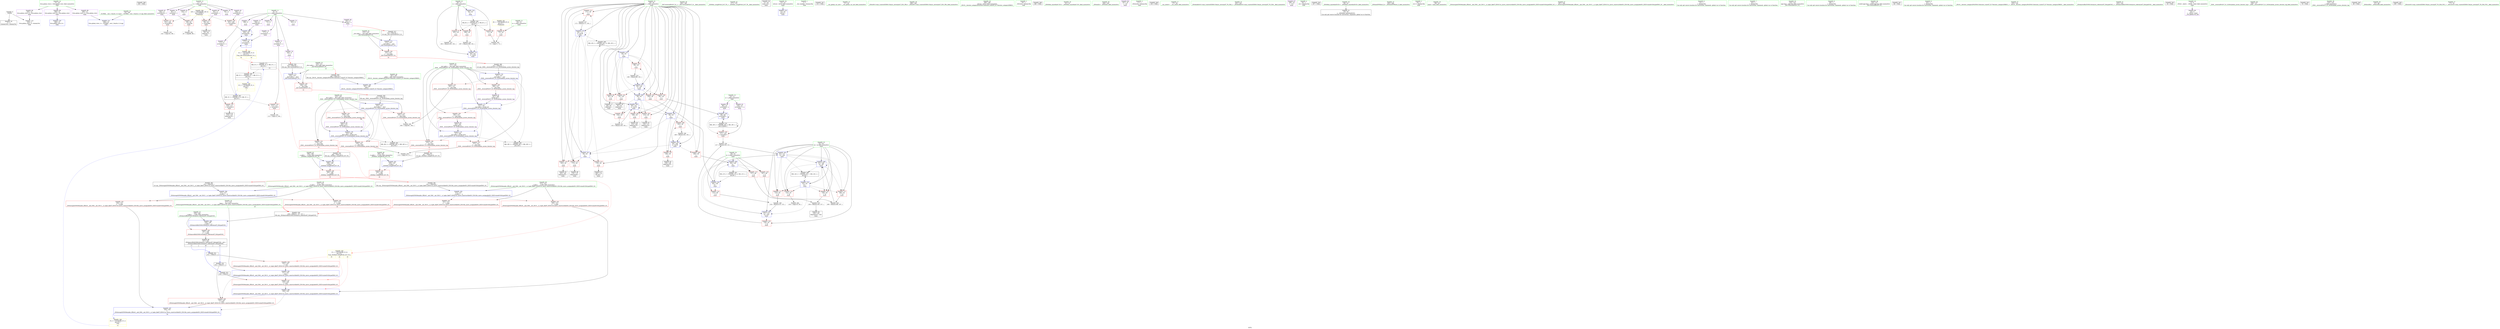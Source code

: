 digraph "SVFG" {
	label="SVFG";

	Node0x55d92037b440 [shape=record,color=grey,label="{NodeID: 0\nNullPtr}"];
	Node0x55d92037b440 -> Node0x55d920399720[style=solid];
	Node0x55d92037b440 -> Node0x55d92039f810[style=solid];
	Node0x55d9203c9a90 [shape=record,color=black,label="{NodeID: 346\n200 = PHI()\n}"];
	Node0x55d9203a7050 [shape=record,color=grey,label="{NodeID: 263\n87 = cmp(86, 88, )\n}"];
	Node0x55d9203a0f00 [shape=record,color=blue,label="{NodeID: 180\n291\<--288\n.addr\<--\n_ZSt19__iterator_categoryIPcENSt15iterator_traitsIT_E17iterator_categoryERKS2_\n}"];
	Node0x55d920398aa0 [shape=record,color=red,label="{NodeID: 97\n191\<--56\n\<--i\nmain\n}"];
	Node0x55d920398aa0 -> Node0x55d9203a5fd0[style=solid];
	Node0x55d9203962f0 [shape=record,color=green,label="{NodeID: 14\n22\<--26\nllvm.global_ctors\<--llvm.global_ctors_field_insensitive\nGlob }"];
	Node0x55d9203962f0 -> Node0x55d92039b320[style=solid];
	Node0x55d9203962f0 -> Node0x55d92039b420[style=solid];
	Node0x55d9203962f0 -> Node0x55d92039b520[style=solid];
	Node0x55d9203cac50 [shape=record,color=black,label="{NodeID: 360\n252 = PHI(231, )\n1st arg _ZSt9__reverseIPcEvT_S1_St26random_access_iterator_tag }"];
	Node0x55d9203cac50 -> Node0x55d9203a0bc0[style=solid];
	Node0x55d9203985e0 [shape=record,color=red,label="{NodeID: 111\n171\<--58\n\<--j\nmain\n}"];
	Node0x55d9203985e0 -> Node0x55d9203a6750[style=solid];
	Node0x55d920396fd0 [shape=record,color=green,label="{NodeID: 28\n185\<--186\n_ZSt7reverseIPcEvT_S1_\<--_ZSt7reverseIPcEvT_S1__field_insensitive\n}"];
	Node0x55d92039e1f0 [shape=record,color=red,label="{NodeID: 125\n118\<--117\n\<--arrayidx15\nmain\n}"];
	Node0x55d92039e1f0 -> Node0x55d920399e00[style=solid];
	Node0x55d920397c80 [shape=record,color=green,label="{NodeID: 42\n277\<--278\n_ZSt9iter_swapIPcS0_EvT_T0_\<--_ZSt9iter_swapIPcS0_EvT_T0__field_insensitive\n}"];
	Node0x55d92039ed50 [shape=record,color=red,label="{NodeID: 139\n282\<--257\n\<--__last.addr\n_ZSt9__reverseIPcEvT_S1_St26random_access_iterator_tag\n}"];
	Node0x55d92039ed50 -> Node0x55d92039b7c0[style=solid];
	Node0x55d920399920 [shape=record,color=black,label="{NodeID: 56\n51\<--65\nmain_ret\<--\nmain\n}"];
	Node0x55d92039f910 [shape=record,color=blue,label="{NodeID: 153\n52\<--65\nretval\<--\nmain\n}"];
	Node0x55d92039a480 [shape=record,color=purple,label="{NodeID: 70\n75\<--8\n\<--s\nmain\n}"];
	Node0x55d9203a5cd0 [shape=record,color=grey,label="{NodeID: 250\n127 = Binary(126, 121, )\n}"];
	Node0x55d9203a5cd0 -> Node0x55d9203a0060[style=solid];
	Node0x55d9203a0470 [shape=record,color=blue,label="{NodeID: 167\n58\<--65\nj\<--\nmain\n}"];
	Node0x55d9203a0470 -> Node0x55d920398510[style=dashed];
	Node0x55d9203a0470 -> Node0x55d9203985e0[style=dashed];
	Node0x55d9203a0470 -> Node0x55d9203986b0[style=dashed];
	Node0x55d9203a0470 -> Node0x55d920398780[style=dashed];
	Node0x55d9203a0470 -> Node0x55d9203a06e0[style=dashed];
	Node0x55d9203a0470 -> Node0x55d9203b0a60[style=dashed];
	Node0x55d92039afe0 [shape=record,color=purple,label="{NodeID: 84\n96\<--14\narrayidx8\<--a\nmain\n}"];
	Node0x55d92039afe0 -> Node0x55d92039fb80[style=solid];
	Node0x55d9203935f0 [shape=record,color=green,label="{NodeID: 1\n7\<--1\n__dso_handle\<--dummyObj\nGlob }"];
	Node0x55d9203c9b60 [shape=record,color=black,label="{NodeID: 347\n135 = PHI()\n}"];
	Node0x55d9203a71d0 [shape=record,color=grey,label="{NodeID: 264\n154 = cmp(153, 65, )\n}"];
	Node0x55d9203a0fd0 [shape=record,color=blue,label="{NodeID: 181\n298\<--296\n__a.addr\<--__a\n_ZSt9iter_swapIPcS0_EvT_T0_\n}"];
	Node0x55d9203a0fd0 -> Node0x55d92039ee20[style=dashed];
	Node0x55d920398b70 [shape=record,color=red,label="{NodeID: 98\n206\<--56\n\<--i\nmain\n}"];
	Node0x55d920398b70 -> Node0x55d9203a62d0[style=solid];
	Node0x55d9203963f0 [shape=record,color=green,label="{NodeID: 15\n27\<--28\n__cxx_global_var_init\<--__cxx_global_var_init_field_insensitive\n}"];
	Node0x55d9203cad60 [shape=record,color=black,label="{NodeID: 361\n311 = PHI(304, )\n0th arg _ZSt4swapIcENSt9enable_ifIXsr6__and_ISt6__not_ISt15__is_tuple_likeIT_EESt21is_move_constructibleIS3_ESt18is_move_assignableIS3_EEE5valueEvE4typeERS3_SC_ }"];
	Node0x55d9203cad60 -> Node0x55d9203a1170[style=solid];
	Node0x55d9203986b0 [shape=record,color=red,label="{NodeID: 112\n175\<--58\n\<--j\nmain\n}"];
	Node0x55d9203986b0 -> Node0x55d92039a140[style=solid];
	Node0x55d9203970d0 [shape=record,color=green,label="{NodeID: 29\n189\<--190\n_ZStlsISt11char_traitsIcEERSt13basic_ostreamIcT_ES5_PKc\<--_ZStlsISt11char_traitsIcEERSt13basic_ostreamIcT_ES5_PKc_field_insensitive\n}"];
	Node0x55d92039e2c0 [shape=record,color=red,label="{NodeID: 126\n121\<--120\n\<--arrayidx17\nmain\n}"];
	Node0x55d92039e2c0 -> Node0x55d9203a5cd0[style=solid];
	Node0x55d920397d80 [shape=record,color=green,label="{NodeID: 43\n289\<--290\nretval\<--retval_field_insensitive\n_ZSt19__iterator_categoryIPcENSt15iterator_traitsIT_E17iterator_categoryERKS2_\n}"];
	Node0x55d9203b7f90 [shape=record,color=yellow,style=double,label="{NodeID: 306\n16V_1 = ENCHI(MR_16V_0)\npts\{130000 \}\nFun[main]}"];
	Node0x55d9203b7f90 -> Node0x55d92039df80[style=dashed];
	Node0x55d9203b7f90 -> Node0x55d92039e050[style=dashed];
	Node0x55d9203b7f90 -> Node0x55d92039e390[style=dashed];
	Node0x55d9203b7f90 -> Node0x55d92039e460[style=dashed];
	Node0x55d92039ee20 [shape=record,color=red,label="{NodeID: 140\n304\<--298\n\<--__a.addr\n_ZSt9iter_swapIPcS0_EvT_T0_\n|{<s0>16}}"];
	Node0x55d92039ee20:s0 -> Node0x55d9203cad60[style=solid,color=red];
	Node0x55d9203999f0 [shape=record,color=black,label="{NodeID: 57\n84\<--83\nidxprom\<--\nmain\n}"];
	Node0x55d92039f9e0 [shape=record,color=blue,label="{NodeID: 154\n56\<--65\ni\<--\nmain\n}"];
	Node0x55d92039f9e0 -> Node0x55d9203b0060[style=dashed];
	Node0x55d92039a550 [shape=record,color=purple,label="{NodeID: 71\n111\<--8\narrayidx11\<--s\nmain\n}"];
	Node0x55d92039a550 -> Node0x55d92039e120[style=solid];
	Node0x55d9203a5e50 [shape=record,color=grey,label="{NodeID: 251\n131 = Binary(130, 101, )\n}"];
	Node0x55d9203a5e50 -> Node0x55d9203a0130[style=solid];
	Node0x55d9203a0540 [shape=record,color=blue,label="{NodeID: 168\n164\<--161\narrayidx36\<--\nmain\n}"];
	Node0x55d9203a0540 -> Node0x55d9203a0540[style=dashed];
	Node0x55d9203a0540 -> Node0x55d9203a07b0[style=dashed];
	Node0x55d92039b0b0 [shape=record,color=purple,label="{NodeID: 85\n120\<--14\narrayidx17\<--a\nmain\n}"];
	Node0x55d92039b0b0 -> Node0x55d92039e2c0[style=solid];
	Node0x55d920393680 [shape=record,color=green,label="{NodeID: 2\n16\<--1\n_ZSt3cin\<--dummyObj\nGlob }"];
	Node0x55d9203c9c30 [shape=record,color=black,label="{NodeID: 348\n188 = PHI()\n}"];
	Node0x55d9203afb60 [shape=record,color=black,label="{NodeID: 265\nMR_2V_2 = PHI(MR_2V_6, MR_2V_1, )\npts\{10 \}\n}"];
	Node0x55d9203afb60 -> Node0x55d92039e120[style=dashed];
	Node0x55d9203afb60 -> Node0x55d92039e1f0[style=dashed];
	Node0x55d9203afb60 -> Node0x55d9203a0540[style=dashed];
	Node0x55d9203afb60 -> Node0x55d9203a07b0[style=dashed];
	Node0x55d9203a10a0 [shape=record,color=blue,label="{NodeID: 182\n300\<--297\n__b.addr\<--__b\n_ZSt9iter_swapIPcS0_EvT_T0_\n}"];
	Node0x55d9203a10a0 -> Node0x55d92039eef0[style=dashed];
	Node0x55d920398c40 [shape=record,color=red,label="{NodeID: 99\n83\<--58\n\<--j\nmain\n}"];
	Node0x55d920398c40 -> Node0x55d9203999f0[style=solid];
	Node0x55d9203964f0 [shape=record,color=green,label="{NodeID: 16\n31\<--32\n_ZNSt8ios_base4InitC1Ev\<--_ZNSt8ios_base4InitC1Ev_field_insensitive\n}"];
	Node0x55d9203cae70 [shape=record,color=black,label="{NodeID: 362\n312 = PHI(305, )\n1st arg _ZSt4swapIcENSt9enable_ifIXsr6__and_ISt6__not_ISt15__is_tuple_likeIT_EESt21is_move_constructibleIS3_ESt18is_move_assignableIS3_EEE5valueEvE4typeERS3_SC_ }"];
	Node0x55d9203cae70 -> Node0x55d9203a1240[style=solid];
	Node0x55d920398780 [shape=record,color=red,label="{NodeID: 113\n179\<--58\n\<--j\nmain\n}"];
	Node0x55d920398780 -> Node0x55d92039a210[style=solid];
	Node0x55d9203971d0 [shape=record,color=green,label="{NodeID: 30\n194\<--195\n_ZNSolsEi\<--_ZNSolsEi_field_insensitive\n}"];
	Node0x55d92039e390 [shape=record,color=red,label="{NodeID: 127\n141\<--140\n\<--arrayidx24\nmain\n}"];
	Node0x55d92039e390 -> Node0x55d9203a68d0[style=solid];
	Node0x55d920397e50 [shape=record,color=green,label="{NodeID: 44\n291\<--292\n.addr\<--.addr_field_insensitive\n_ZSt19__iterator_categoryIPcENSt15iterator_traitsIT_E17iterator_categoryERKS2_\n}"];
	Node0x55d920397e50 -> Node0x55d9203a0f00[style=solid];
	Node0x55d92039eef0 [shape=record,color=red,label="{NodeID: 141\n305\<--300\n\<--__b.addr\n_ZSt9iter_swapIPcS0_EvT_T0_\n|{<s0>16}}"];
	Node0x55d92039eef0:s0 -> Node0x55d9203cae70[style=solid,color=red];
	Node0x55d920399ac0 [shape=record,color=black,label="{NodeID: 58\n92\<--91\nidxprom5\<--\nmain\n}"];
	Node0x55d92039fab0 [shape=record,color=blue,label="{NodeID: 155\n58\<--65\nj\<--\nmain\n}"];
	Node0x55d92039fab0 -> Node0x55d920398c40[style=dashed];
	Node0x55d92039fab0 -> Node0x55d920398d10[style=dashed];
	Node0x55d92039fab0 -> Node0x55d920398de0[style=dashed];
	Node0x55d92039fab0 -> Node0x55d920398eb0[style=dashed];
	Node0x55d92039fab0 -> Node0x55d920398f80[style=dashed];
	Node0x55d92039fab0 -> Node0x55d92039fc50[style=dashed];
	Node0x55d92039fab0 -> Node0x55d92039fec0[style=dashed];
	Node0x55d92039a620 [shape=record,color=purple,label="{NodeID: 72\n117\<--8\narrayidx15\<--s\nmain\n}"];
	Node0x55d92039a620 -> Node0x55d92039e1f0[style=solid];
	Node0x55d9203a5fd0 [shape=record,color=grey,label="{NodeID: 252\n192 = Binary(191, 101, )\n}"];
	Node0x55d9203a0610 [shape=record,color=blue,label="{NodeID: 169\n62\<--169\nm\<--div\nmain\n}"];
	Node0x55d9203a0610 -> Node0x55d92039dd10[style=dashed];
	Node0x55d9203a0610 -> Node0x55d92039dde0[style=dashed];
	Node0x55d9203a0610 -> Node0x55d92039deb0[style=dashed];
	Node0x55d9203a0610 -> Node0x55d9203a0610[style=dashed];
	Node0x55d9203a0610 -> Node0x55d9203b0f60[style=dashed];
	Node0x55d92039b180 [shape=record,color=purple,label="{NodeID: 86\n187\<--18\n\<--.str\nmain\n}"];
	Node0x55d920393710 [shape=record,color=green,label="{NodeID: 3\n17\<--1\n_ZSt4cout\<--dummyObj\nGlob }"];
	Node0x55d9203c9d90 [shape=record,color=black,label="{NodeID: 349\n193 = PHI()\n}"];
	Node0x55d9203b0060 [shape=record,color=black,label="{NodeID: 266\nMR_8V_3 = PHI(MR_8V_4, MR_8V_2, )\npts\{57 \}\n}"];
	Node0x55d9203b0060 -> Node0x55d9203989d0[style=dashed];
	Node0x55d9203b0060 -> Node0x55d920398aa0[style=dashed];
	Node0x55d9203b0060 -> Node0x55d920398b70[style=dashed];
	Node0x55d9203b0060 -> Node0x55d9203a0880[style=dashed];
	Node0x55d9203a1170 [shape=record,color=blue,label="{NodeID: 183\n313\<--311\n__a.addr\<--__a\n_ZSt4swapIcENSt9enable_ifIXsr6__and_ISt6__not_ISt15__is_tuple_likeIT_EESt21is_move_constructibleIS3_ESt18is_move_assignableIS3_EEE5valueEvE4typeERS3_SC_\n}"];
	Node0x55d9203a1170 -> Node0x55d92039efc0[style=dashed];
	Node0x55d9203a1170 -> Node0x55d92039f090[style=dashed];
	Node0x55d920398d10 [shape=record,color=red,label="{NodeID: 100\n90\<--58\n\<--j\nmain\n}"];
	Node0x55d920398d10 -> Node0x55d92039fb80[style=solid];
	Node0x55d9203965f0 [shape=record,color=green,label="{NodeID: 17\n37\<--38\n__cxa_atexit\<--__cxa_atexit_field_insensitive\n}"];
	Node0x55d9203caf80 [shape=record,color=black,label="{NodeID: 363\n288 = PHI(220, )\n0th arg _ZSt19__iterator_categoryIPcENSt15iterator_traitsIT_E17iterator_categoryERKS2_ }"];
	Node0x55d9203caf80 -> Node0x55d9203a0f00[style=solid];
	Node0x55d9203b4a60 [shape=record,color=black,label="{NodeID: 280\nMR_2V_2 = PHI(MR_2V_1, MR_2V_3, )\npts\{10 \}\n|{<s0>14}}"];
	Node0x55d9203b4a60:s0 -> Node0x55d9203ba9a0[style=dashed,color=blue];
	Node0x55d920398850 [shape=record,color=red,label="{NodeID: 114\n122\<--60\n\<--k\nmain\n}"];
	Node0x55d920398850 -> Node0x55d9203a5b50[style=solid];
	Node0x55d9203972d0 [shape=record,color=green,label="{NodeID: 31\n201\<--202\n_ZSt4endlIcSt11char_traitsIcEERSt13basic_ostreamIT_T0_ES6_\<--_ZSt4endlIcSt11char_traitsIcEERSt13basic_ostreamIT_T0_ES6__field_insensitive\n}"];
	Node0x55d92039e460 [shape=record,color=red,label="{NodeID: 128\n161\<--160\n\<--arrayidx34\nmain\n}"];
	Node0x55d92039e460 -> Node0x55d9203a0540[style=solid];
	Node0x55d920397f20 [shape=record,color=green,label="{NodeID: 45\n298\<--299\n__a.addr\<--__a.addr_field_insensitive\n_ZSt9iter_swapIPcS0_EvT_T0_\n}"];
	Node0x55d920397f20 -> Node0x55d92039ee20[style=solid];
	Node0x55d920397f20 -> Node0x55d9203a0fd0[style=solid];
	Node0x55d92039efc0 [shape=record,color=red,label="{NodeID: 142\n321\<--313\n\<--__a.addr\n_ZSt4swapIcENSt9enable_ifIXsr6__and_ISt6__not_ISt15__is_tuple_likeIT_EESt21is_move_constructibleIS3_ESt18is_move_assignableIS3_EEE5valueEvE4typeERS3_SC_\n|{<s0>17}}"];
	Node0x55d92039efc0:s0 -> Node0x55d9203ca860[style=solid,color=red];
	Node0x55d920399b90 [shape=record,color=black,label="{NodeID: 59\n95\<--94\nidxprom7\<--\nmain\n}"];
	Node0x55d92039fb80 [shape=record,color=blue,label="{NodeID: 156\n96\<--90\narrayidx8\<--\nmain\n}"];
	Node0x55d92039fb80 -> Node0x55d92039e2c0[style=dashed];
	Node0x55d92039fb80 -> Node0x55d92039fb80[style=dashed];
	Node0x55d92039fb80 -> Node0x55d9203b1460[style=dashed];
	Node0x55d92039a6f0 [shape=record,color=purple,label="{NodeID: 73\n164\<--8\narrayidx36\<--s\nmain\n}"];
	Node0x55d92039a6f0 -> Node0x55d9203a0540[style=solid];
	Node0x55d9203a6150 [shape=record,color=grey,label="{NodeID: 253\n100 = Binary(99, 101, )\n}"];
	Node0x55d9203a6150 -> Node0x55d92039fc50[style=solid];
	Node0x55d9203a06e0 [shape=record,color=blue,label="{NodeID: 170\n58\<--172\nj\<--inc38\nmain\n}"];
	Node0x55d9203a06e0 -> Node0x55d920398510[style=dashed];
	Node0x55d9203a06e0 -> Node0x55d9203985e0[style=dashed];
	Node0x55d9203a06e0 -> Node0x55d9203986b0[style=dashed];
	Node0x55d9203a06e0 -> Node0x55d920398780[style=dashed];
	Node0x55d9203a06e0 -> Node0x55d9203a06e0[style=dashed];
	Node0x55d9203a06e0 -> Node0x55d9203b0a60[style=dashed];
	Node0x55d92039b250 [shape=record,color=purple,label="{NodeID: 87\n196\<--20\n\<--.str.1\nmain\n}"];
	Node0x55d9203937a0 [shape=record,color=green,label="{NodeID: 4\n18\<--1\n.str\<--dummyObj\nGlob }"];
	Node0x55d9203c9e90 [shape=record,color=black,label="{NodeID: 350\n197 = PHI()\n}"];
	Node0x55d9203b0560 [shape=record,color=black,label="{NodeID: 267\nMR_12V_2 = PHI(MR_12V_4, MR_12V_1, )\npts\{61 \}\n}"];
	Node0x55d9203b0560 -> Node0x55d92039fd20[style=dashed];
	Node0x55d9203a1240 [shape=record,color=blue,label="{NodeID: 184\n315\<--312\n__b.addr\<--__b\n_ZSt4swapIcENSt9enable_ifIXsr6__and_ISt6__not_ISt15__is_tuple_likeIT_EESt21is_move_constructibleIS3_ESt18is_move_assignableIS3_EEE5valueEvE4typeERS3_SC_\n}"];
	Node0x55d9203a1240 -> Node0x55d92039f160[style=dashed];
	Node0x55d9203a1240 -> Node0x55d92039f230[style=dashed];
	Node0x55d920398de0 [shape=record,color=red,label="{NodeID: 101\n91\<--58\n\<--j\nmain\n}"];
	Node0x55d920398de0 -> Node0x55d920399ac0[style=solid];
	Node0x55d9203966f0 [shape=record,color=green,label="{NodeID: 18\n36\<--42\n_ZNSt8ios_base4InitD1Ev\<--_ZNSt8ios_base4InitD1Ev_field_insensitive\n}"];
	Node0x55d9203966f0 -> Node0x55d920399820[style=solid];
	Node0x55d9203b4f60 [shape=record,color=black,label="{NodeID: 281\nMR_26V_3 = PHI(MR_26V_2, MR_26V_4, )\npts\{256 \}\n}"];
	Node0x55d92039da50 [shape=record,color=red,label="{NodeID: 115\n157\<--60\n\<--k\nmain\n}"];
	Node0x55d92039da50 -> Node0x55d9203a6450[style=solid];
	Node0x55d9203973d0 [shape=record,color=green,label="{NodeID: 32\n203\<--204\n_ZNSolsEPFRSoS_E\<--_ZNSolsEPFRSoS_E_field_insensitive\n}"];
	Node0x55d92039e530 [shape=record,color=red,label="{NodeID: 129\n230\<--220\n\<--__first.addr\n_ZSt7reverseIPcEvT_S1_\n|{<s0>14}}"];
	Node0x55d92039e530:s0 -> Node0x55d9203cab40[style=solid,color=red];
	Node0x55d920397ff0 [shape=record,color=green,label="{NodeID: 46\n300\<--301\n__b.addr\<--__b.addr_field_insensitive\n_ZSt9iter_swapIPcS0_EvT_T0_\n}"];
	Node0x55d920397ff0 -> Node0x55d92039eef0[style=solid];
	Node0x55d920397ff0 -> Node0x55d9203a10a0[style=solid];
	Node0x55d92039f090 [shape=record,color=red,label="{NodeID: 143\n330\<--313\n\<--__a.addr\n_ZSt4swapIcENSt9enable_ifIXsr6__and_ISt6__not_ISt15__is_tuple_likeIT_EESt21is_move_constructibleIS3_ESt18is_move_assignableIS3_EEE5valueEvE4typeERS3_SC_\n}"];
	Node0x55d92039f090 -> Node0x55d9203a13e0[style=solid];
	Node0x55d920399c60 [shape=record,color=black,label="{NodeID: 60\n110\<--109\nidxprom10\<--\nmain\n}"];
	Node0x55d92039fc50 [shape=record,color=blue,label="{NodeID: 157\n58\<--100\nj\<--inc\nmain\n}"];
	Node0x55d92039fc50 -> Node0x55d920398c40[style=dashed];
	Node0x55d92039fc50 -> Node0x55d920398d10[style=dashed];
	Node0x55d92039fc50 -> Node0x55d920398de0[style=dashed];
	Node0x55d92039fc50 -> Node0x55d920398eb0[style=dashed];
	Node0x55d92039fc50 -> Node0x55d920398f80[style=dashed];
	Node0x55d92039fc50 -> Node0x55d92039fc50[style=dashed];
	Node0x55d92039fc50 -> Node0x55d92039fec0[style=dashed];
	Node0x55d92039a7c0 [shape=record,color=purple,label="{NodeID: 74\n177\<--8\narrayidx41\<--s\nmain\n}"];
	Node0x55d92039a7c0 -> Node0x55d9203a07b0[style=solid];
	Node0x55d9203a62d0 [shape=record,color=grey,label="{NodeID: 254\n207 = Binary(206, 101, )\n}"];
	Node0x55d9203a62d0 -> Node0x55d9203a0880[style=solid];
	Node0x55d9203a07b0 [shape=record,color=blue,label="{NodeID: 171\n177\<--88\narrayidx41\<--\nmain\n|{<s0>7}}"];
	Node0x55d9203a07b0:s0 -> Node0x55d9203b6ee0[style=dashed,color=red];
	Node0x55d92039b320 [shape=record,color=purple,label="{NodeID: 88\n348\<--22\nllvm.global_ctors_0\<--llvm.global_ctors\nGlob }"];
	Node0x55d92039b320 -> Node0x55d92039f640[style=solid];
	Node0x55d920393fe0 [shape=record,color=green,label="{NodeID: 5\n20\<--1\n.str.1\<--dummyObj\nGlob }"];
	Node0x55d9203c9f90 [shape=record,color=black,label="{NodeID: 351\n322 = PHI(337, )\n}"];
	Node0x55d9203c9f90 -> Node0x55d92039f300[style=solid];
	Node0x55d9203b0a60 [shape=record,color=black,label="{NodeID: 268\nMR_10V_2 = PHI(MR_10V_13, MR_10V_1, )\npts\{59 \}\n}"];
	Node0x55d9203b0a60 -> Node0x55d92039fab0[style=dashed];
	Node0x55d9203a1310 [shape=record,color=blue,label="{NodeID: 185\n317\<--325\n__tmp\<--\n_ZSt4swapIcENSt9enable_ifIXsr6__and_ISt6__not_ISt15__is_tuple_likeIT_EESt21is_move_constructibleIS3_ESt18is_move_assignableIS3_EEE5valueEvE4typeERS3_SC_\n}"];
	Node0x55d9203a1310 -> Node0x55d92039f3d0[style=dashed];
	Node0x55d9203a1310 -> Node0x55d92039f4a0[style=dashed];
	Node0x55d920398eb0 [shape=record,color=red,label="{NodeID: 102\n99\<--58\n\<--j\nmain\n}"];
	Node0x55d920398eb0 -> Node0x55d9203a6150[style=solid];
	Node0x55d9203967f0 [shape=record,color=green,label="{NodeID: 19\n49\<--50\nmain\<--main_field_insensitive\n}"];
	Node0x55d9203b5460 [shape=record,color=black,label="{NodeID: 282\nMR_28V_3 = PHI(MR_28V_2, MR_28V_5, )\npts\{258 \}\n}"];
	Node0x55d92039dae0 [shape=record,color=red,label="{NodeID: 116\n167\<--60\n\<--k\nmain\n}"];
	Node0x55d92039dae0 -> Node0x55d9203a65d0[style=solid];
	Node0x55d9203974d0 [shape=record,color=green,label="{NodeID: 33\n220\<--221\n__first.addr\<--__first.addr_field_insensitive\n_ZSt7reverseIPcEvT_S1_\n|{|<s2>13}}"];
	Node0x55d9203974d0 -> Node0x55d92039e530[style=solid];
	Node0x55d9203974d0 -> Node0x55d9203a0950[style=solid];
	Node0x55d9203974d0:s2 -> Node0x55d9203caf80[style=solid,color=red];
	Node0x55d92039e600 [shape=record,color=red,label="{NodeID: 130\n231\<--222\n\<--__last.addr\n_ZSt7reverseIPcEvT_S1_\n|{<s0>14}}"];
	Node0x55d92039e600:s0 -> Node0x55d9203cac50[style=solid,color=red];
	Node0x55d9203980c0 [shape=record,color=green,label="{NodeID: 47\n307\<--308\n_ZSt4swapIcENSt9enable_ifIXsr6__and_ISt6__not_ISt15__is_tuple_likeIT_EESt21is_move_constructibleIS3_ESt18is_move_assignableIS3_EEE5valueEvE4typeERS3_SC_\<--_ZSt4swapIcENSt9enable_ifIXsr6__and_ISt6__not_ISt15__is_tuple_likeIT_EESt21is_move_constructibleIS3_ESt18is_move_assignableIS3_EEE5valueEvE4typeERS3_SC__field_insensitive\n}"];
	Node0x55d92039f160 [shape=record,color=red,label="{NodeID: 144\n327\<--315\n\<--__b.addr\n_ZSt4swapIcENSt9enable_ifIXsr6__and_ISt6__not_ISt15__is_tuple_likeIT_EESt21is_move_constructibleIS3_ESt18is_move_assignableIS3_EEE5valueEvE4typeERS3_SC_\n|{<s0>18}}"];
	Node0x55d92039f160:s0 -> Node0x55d9203ca860[style=solid,color=red];
	Node0x55d920399d30 [shape=record,color=black,label="{NodeID: 61\n116\<--115\nidxprom14\<--\nmain\n}"];
	Node0x55d92039fd20 [shape=record,color=blue,label="{NodeID: 158\n60\<--104\nk\<--\nmain\n}"];
	Node0x55d92039fd20 -> Node0x55d920398850[style=dashed];
	Node0x55d92039fd20 -> Node0x55d9203a03a0[style=dashed];
	Node0x55d92039a890 [shape=record,color=purple,label="{NodeID: 75\n181\<--8\n\<--s\nmain\n}"];
	Node0x55d9203ba9a0 [shape=record,color=yellow,style=double,label="{NodeID: 338\n2V_2 = CSCHI(MR_2V_1)\npts\{10 \}\nCS[]|{<s0>7}}"];
	Node0x55d9203ba9a0:s0 -> Node0x55d9203afb60[style=dashed,color=blue];
	Node0x55d9203a6450 [shape=record,color=grey,label="{NodeID: 255\n158 = Binary(156, 157, )\n}"];
	Node0x55d9203a6450 -> Node0x55d920399fa0[style=solid];
	Node0x55d9203a0880 [shape=record,color=blue,label="{NodeID: 172\n56\<--207\ni\<--inc49\nmain\n}"];
	Node0x55d9203a0880 -> Node0x55d9203b0060[style=dashed];
	Node0x55d92039b420 [shape=record,color=purple,label="{NodeID: 89\n349\<--22\nllvm.global_ctors_1\<--llvm.global_ctors\nGlob }"];
	Node0x55d92039b420 -> Node0x55d92039f710[style=solid];
	Node0x55d9203940a0 [shape=record,color=green,label="{NodeID: 6\n23\<--1\n\<--dummyObj\nCan only get source location for instruction, argument, global var or function.}"];
	Node0x55d9203ca120 [shape=record,color=black,label="{NodeID: 352\n328 = PHI(337, )\n}"];
	Node0x55d9203ca120 -> Node0x55d92039f3d0[style=solid];
	Node0x55d9203b0f60 [shape=record,color=black,label="{NodeID: 269\nMR_14V_2 = PHI(MR_14V_7, MR_14V_1, )\npts\{63 \}\n}"];
	Node0x55d9203b0f60 -> Node0x55d92039fdf0[style=dashed];
	Node0x55d9203a13e0 [shape=record,color=blue,label="{NodeID: 186\n330\<--329\n\<--\n_ZSt4swapIcENSt9enable_ifIXsr6__and_ISt6__not_ISt15__is_tuple_likeIT_EESt21is_move_constructibleIS3_ESt18is_move_assignableIS3_EEE5valueEvE4typeERS3_SC_\n}"];
	Node0x55d9203a13e0 -> Node0x55d92039f4a0[style=dashed];
	Node0x55d9203a13e0 -> Node0x55d9203a14b0[style=dashed];
	Node0x55d920398f80 [shape=record,color=red,label="{NodeID: 103\n104\<--58\n\<--j\nmain\n}"];
	Node0x55d920398f80 -> Node0x55d92039fd20[style=solid];
	Node0x55d9203968f0 [shape=record,color=green,label="{NodeID: 20\n52\<--53\nretval\<--retval_field_insensitive\nmain\n}"];
	Node0x55d9203968f0 -> Node0x55d92039f910[style=solid];
	Node0x55d92039db70 [shape=record,color=red,label="{NodeID: 117\n123\<--62\n\<--m\nmain\n}"];
	Node0x55d92039db70 -> Node0x55d9203a5b50[style=solid];
	Node0x55d9203975a0 [shape=record,color=green,label="{NodeID: 34\n222\<--223\n__last.addr\<--__last.addr_field_insensitive\n_ZSt7reverseIPcEvT_S1_\n}"];
	Node0x55d9203975a0 -> Node0x55d92039e600[style=solid];
	Node0x55d9203975a0 -> Node0x55d9203a0a20[style=solid];
	Node0x55d92039e6d0 [shape=record,color=red,label="{NodeID: 131\n261\<--255\n\<--__first.addr\n_ZSt9__reverseIPcEvT_S1_St26random_access_iterator_tag\n}"];
	Node0x55d92039e6d0 -> Node0x55d9203a6bd0[style=solid];
	Node0x55d9203991e0 [shape=record,color=green,label="{NodeID: 48\n313\<--314\n__a.addr\<--__a.addr_field_insensitive\n_ZSt4swapIcENSt9enable_ifIXsr6__and_ISt6__not_ISt15__is_tuple_likeIT_EESt21is_move_constructibleIS3_ESt18is_move_assignableIS3_EEE5valueEvE4typeERS3_SC_\n}"];
	Node0x55d9203991e0 -> Node0x55d92039efc0[style=solid];
	Node0x55d9203991e0 -> Node0x55d92039f090[style=solid];
	Node0x55d9203991e0 -> Node0x55d9203a1170[style=solid];
	Node0x55d92039f230 [shape=record,color=red,label="{NodeID: 145\n334\<--315\n\<--__b.addr\n_ZSt4swapIcENSt9enable_ifIXsr6__and_ISt6__not_ISt15__is_tuple_likeIT_EESt21is_move_constructibleIS3_ESt18is_move_assignableIS3_EEE5valueEvE4typeERS3_SC_\n}"];
	Node0x55d92039f230 -> Node0x55d9203a14b0[style=solid];
	Node0x55d920399e00 [shape=record,color=black,label="{NodeID: 62\n119\<--118\nidxprom16\<--\nmain\n}"];
	Node0x55d92039fdf0 [shape=record,color=blue,label="{NodeID: 159\n62\<--65\nm\<--\nmain\n}"];
	Node0x55d92039fdf0 -> Node0x55d92039db70[style=dashed];
	Node0x55d92039fdf0 -> Node0x55d92039dd10[style=dashed];
	Node0x55d92039fdf0 -> Node0x55d92039dde0[style=dashed];
	Node0x55d92039fdf0 -> Node0x55d92039deb0[style=dashed];
	Node0x55d92039fdf0 -> Node0x55d92039ff90[style=dashed];
	Node0x55d92039fdf0 -> Node0x55d9203a0610[style=dashed];
	Node0x55d92039fdf0 -> Node0x55d9203b0f60[style=dashed];
	Node0x55d92039a960 [shape=record,color=purple,label="{NodeID: 76\n183\<--8\n\<--s\nmain\n|{<s0>7}}"];
	Node0x55d92039a960:s0 -> Node0x55d9203ca5e0[style=solid,color=red];
	Node0x55d9203a65d0 [shape=record,color=grey,label="{NodeID: 256\n169 = Binary(168, 167, )\n}"];
	Node0x55d9203a65d0 -> Node0x55d9203a0610[style=solid];
	Node0x55d9203a0950 [shape=record,color=blue,label="{NodeID: 173\n220\<--218\n__first.addr\<--__first\n_ZSt7reverseIPcEvT_S1_\n}"];
	Node0x55d9203a0950 -> Node0x55d92039e530[style=dashed];
	Node0x55d92039b520 [shape=record,color=purple,label="{NodeID: 90\n350\<--22\nllvm.global_ctors_2\<--llvm.global_ctors\nGlob }"];
	Node0x55d92039b520 -> Node0x55d92039f810[style=solid];
	Node0x55d920394160 [shape=record,color=green,label="{NodeID: 7\n65\<--1\n\<--dummyObj\nCan only get source location for instruction, argument, global var or function.}"];
	Node0x55d9203ca220 [shape=record,color=black,label="{NodeID: 353\n332 = PHI(337, )\n}"];
	Node0x55d9203ca220 -> Node0x55d92039f4a0[style=solid];
	Node0x55d9203b1460 [shape=record,color=black,label="{NodeID: 270\nMR_18V_2 = PHI(MR_18V_3, MR_18V_1, )\npts\{150000 \}\n}"];
	Node0x55d9203b1460 -> Node0x55d92039e2c0[style=dashed];
	Node0x55d9203b1460 -> Node0x55d92039fb80[style=dashed];
	Node0x55d9203b1460 -> Node0x55d9203b1460[style=dashed];
	Node0x55d9203a14b0 [shape=record,color=blue,label="{NodeID: 187\n334\<--333\n\<--\n_ZSt4swapIcENSt9enable_ifIXsr6__and_ISt6__not_ISt15__is_tuple_likeIT_EESt21is_move_constructibleIS3_ESt18is_move_assignableIS3_EEE5valueEvE4typeERS3_SC_\n|{<s0>16}}"];
	Node0x55d9203a14b0:s0 -> Node0x55d9203bac60[style=dashed,color=blue];
	Node0x55d920399050 [shape=record,color=red,label="{NodeID: 104\n109\<--58\n\<--j\nmain\n}"];
	Node0x55d920399050 -> Node0x55d920399c60[style=solid];
	Node0x55d9203969c0 [shape=record,color=green,label="{NodeID: 21\n54\<--55\nn\<--n_field_insensitive\nmain\n}"];
	Node0x55d9203969c0 -> Node0x55d92039b960[style=solid];
	Node0x55d92039dc40 [shape=record,color=red,label="{NodeID: 118\n126\<--62\n\<--m\nmain\n}"];
	Node0x55d92039dc40 -> Node0x55d9203a5cd0[style=solid];
	Node0x55d920397670 [shape=record,color=green,label="{NodeID: 35\n224\<--225\nagg.tmp\<--agg.tmp_field_insensitive\n_ZSt7reverseIPcEvT_S1_\n}"];
	Node0x55d92039e7a0 [shape=record,color=red,label="{NodeID: 132\n270\<--255\n\<--__first.addr\n_ZSt9__reverseIPcEvT_S1_St26random_access_iterator_tag\n}"];
	Node0x55d92039e7a0 -> Node0x55d9203a6a50[style=solid];
	Node0x55d9203992b0 [shape=record,color=green,label="{NodeID: 49\n315\<--316\n__b.addr\<--__b.addr_field_insensitive\n_ZSt4swapIcENSt9enable_ifIXsr6__and_ISt6__not_ISt15__is_tuple_likeIT_EESt21is_move_constructibleIS3_ESt18is_move_assignableIS3_EEE5valueEvE4typeERS3_SC_\n}"];
	Node0x55d9203992b0 -> Node0x55d92039f160[style=solid];
	Node0x55d9203992b0 -> Node0x55d92039f230[style=solid];
	Node0x55d9203992b0 -> Node0x55d9203a1240[style=solid];
	Node0x55d92039f300 [shape=record,color=red,label="{NodeID: 146\n325\<--322\n\<--call\n_ZSt4swapIcENSt9enable_ifIXsr6__and_ISt6__not_ISt15__is_tuple_likeIT_EESt21is_move_constructibleIS3_ESt18is_move_assignableIS3_EEE5valueEvE4typeERS3_SC_\n}"];
	Node0x55d92039f300 -> Node0x55d9203a1310[style=solid];
	Node0x55d920399ed0 [shape=record,color=black,label="{NodeID: 63\n139\<--138\nidxprom23\<--\nmain\n}"];
	Node0x55d92039fec0 [shape=record,color=blue,label="{NodeID: 160\n58\<--65\nj\<--\nmain\n}"];
	Node0x55d92039fec0 -> Node0x55d920399050[style=dashed];
	Node0x55d92039fec0 -> Node0x55d920399120[style=dashed];
	Node0x55d92039fec0 -> Node0x55d9203981d0[style=dashed];
	Node0x55d92039fec0 -> Node0x55d9203a0130[style=dashed];
	Node0x55d92039fec0 -> Node0x55d9203a0200[style=dashed];
	Node0x55d92039aa30 [shape=record,color=purple,label="{NodeID: 77\n198\<--8\n\<--s\nmain\n}"];
	Node0x55d9203bac60 [shape=record,color=yellow,style=double,label="{NodeID: 340\n2V_2 = CSCHI(MR_2V_1)\npts\{10 \}\nCS[]|{<s0>15}}"];
	Node0x55d9203bac60:s0 -> Node0x55d9203b1960[style=dashed,color=blue];
	Node0x55d9203a6750 [shape=record,color=grey,label="{NodeID: 257\n172 = Binary(171, 101, )\n}"];
	Node0x55d9203a6750 -> Node0x55d9203a06e0[style=solid];
	Node0x55d9203a0a20 [shape=record,color=blue,label="{NodeID: 174\n222\<--219\n__last.addr\<--__last\n_ZSt7reverseIPcEvT_S1_\n}"];
	Node0x55d9203a0a20 -> Node0x55d92039e600[style=dashed];
	Node0x55d92039b620 [shape=record,color=purple,label="{NodeID: 91\n267\<--266\nincdec.ptr\<--\n_ZSt9__reverseIPcEvT_S1_St26random_access_iterator_tag\n}"];
	Node0x55d92039b620 -> Node0x55d9203a0c90[style=solid];
	Node0x55d920394220 [shape=record,color=green,label="{NodeID: 8\n88\<--1\n\<--dummyObj\nCan only get source location for instruction, argument, global var or function.}"];
	Node0x55d9203ca360 [shape=record,color=black,label="{NodeID: 354\n296 = PHI(274, )\n0th arg _ZSt9iter_swapIPcS0_EvT_T0_ }"];
	Node0x55d9203ca360 -> Node0x55d9203a0fd0[style=solid];
	Node0x55d9203b1960 [shape=record,color=black,label="{NodeID: 271\nMR_2V_3 = PHI(MR_2V_4, MR_2V_1, )\npts\{10 \}\n|{|<s1>15}}"];
	Node0x55d9203b1960 -> Node0x55d9203b4a60[style=dashed];
	Node0x55d9203b1960:s1 -> Node0x55d9201eb640[style=dashed,color=red];
	Node0x55d9203a1580 [shape=record,color=blue,label="{NodeID: 188\n339\<--338\n__t.addr\<--__t\n_ZSt4moveIRcEONSt16remove_referenceIT_E4typeEOS2_\n}"];
	Node0x55d9203a1580 -> Node0x55d92039f570[style=dashed];
	Node0x55d920399120 [shape=record,color=red,label="{NodeID: 105\n115\<--58\n\<--j\nmain\n}"];
	Node0x55d920399120 -> Node0x55d920399d30[style=solid];
	Node0x55d920396a90 [shape=record,color=green,label="{NodeID: 22\n56\<--57\ni\<--i_field_insensitive\nmain\n}"];
	Node0x55d920396a90 -> Node0x55d9203989d0[style=solid];
	Node0x55d920396a90 -> Node0x55d920398aa0[style=solid];
	Node0x55d920396a90 -> Node0x55d920398b70[style=solid];
	Node0x55d920396a90 -> Node0x55d92039f9e0[style=solid];
	Node0x55d920396a90 -> Node0x55d9203a0880[style=solid];
	Node0x55d9201eb640 [shape=record,color=yellow,style=double,label="{NodeID: 285\n2V_1 = ENCHI(MR_2V_0)\npts\{10 \}\nFun[_ZSt9iter_swapIPcS0_EvT_T0_]|{<s0>16|<s1>16|<s2>16}}"];
	Node0x55d9201eb640:s0 -> Node0x55d92039f300[style=dashed,color=red];
	Node0x55d9201eb640:s1 -> Node0x55d92039f3d0[style=dashed,color=red];
	Node0x55d9201eb640:s2 -> Node0x55d9203a13e0[style=dashed,color=red];
	Node0x55d92039dd10 [shape=record,color=red,label="{NodeID: 119\n153\<--62\n\<--m\nmain\n}"];
	Node0x55d92039dd10 -> Node0x55d9203a71d0[style=solid];
	Node0x55d920397740 [shape=record,color=green,label="{NodeID: 36\n226\<--227\nundef.agg.tmp\<--undef.agg.tmp_field_insensitive\n_ZSt7reverseIPcEvT_S1_\n}"];
	Node0x55d92039e870 [shape=record,color=red,label="{NodeID: 133\n274\<--255\n\<--__first.addr\n_ZSt9__reverseIPcEvT_S1_St26random_access_iterator_tag\n|{<s0>15}}"];
	Node0x55d92039e870:s0 -> Node0x55d9203ca360[style=solid,color=red];
	Node0x55d920399380 [shape=record,color=green,label="{NodeID: 50\n317\<--318\n__tmp\<--__tmp_field_insensitive\n_ZSt4swapIcENSt9enable_ifIXsr6__and_ISt6__not_ISt15__is_tuple_likeIT_EESt21is_move_constructibleIS3_ESt18is_move_assignableIS3_EEE5valueEvE4typeERS3_SC_\n|{|<s1>19}}"];
	Node0x55d920399380 -> Node0x55d9203a1310[style=solid];
	Node0x55d920399380:s1 -> Node0x55d9203ca860[style=solid,color=red];
	Node0x55d92039f3d0 [shape=record,color=red,label="{NodeID: 147\n329\<--328\n\<--call1\n_ZSt4swapIcENSt9enable_ifIXsr6__and_ISt6__not_ISt15__is_tuple_likeIT_EESt21is_move_constructibleIS3_ESt18is_move_assignableIS3_EEE5valueEvE4typeERS3_SC_\n}"];
	Node0x55d92039f3d0 -> Node0x55d9203a13e0[style=solid];
	Node0x55d920399fa0 [shape=record,color=black,label="{NodeID: 64\n159\<--158\nidxprom33\<--rem\nmain\n}"];
	Node0x55d92039ff90 [shape=record,color=blue,label="{NodeID: 161\n62\<--124\nm\<--mul\nmain\n}"];
	Node0x55d92039ff90 -> Node0x55d92039dc40[style=dashed];
	Node0x55d92039ff90 -> Node0x55d9203a0060[style=dashed];
	Node0x55d92039ab00 [shape=record,color=purple,label="{NodeID: 78\n79\<--11\n\<--t\nmain\n}"];
	Node0x55d9200972a0 [shape=record,color=black,label="{NodeID: 341\n66 = PHI()\n}"];
	Node0x55d9203a68d0 [shape=record,color=grey,label="{NodeID: 258\n142 = cmp(141, 88, )\n}"];
	Node0x55d9203a0af0 [shape=record,color=blue,label="{NodeID: 175\n255\<--251\n__first.addr\<--__first\n_ZSt9__reverseIPcEvT_S1_St26random_access_iterator_tag\n}"];
	Node0x55d9203a0af0 -> Node0x55d92039e6d0[style=dashed];
	Node0x55d9203a0af0 -> Node0x55d92039e7a0[style=dashed];
	Node0x55d9203a0af0 -> Node0x55d92039e870[style=dashed];
	Node0x55d9203a0af0 -> Node0x55d92039e940[style=dashed];
	Node0x55d9203a0af0 -> Node0x55d9203a0d60[style=dashed];
	Node0x55d9203a0af0 -> Node0x55d9203b4f60[style=dashed];
	Node0x55d92039b6f0 [shape=record,color=purple,label="{NodeID: 92\n280\<--279\nincdec.ptr2\<--\n_ZSt9__reverseIPcEvT_S1_St26random_access_iterator_tag\n}"];
	Node0x55d92039b6f0 -> Node0x55d9203a0d60[style=solid];
	Node0x55d9203942e0 [shape=record,color=green,label="{NodeID: 9\n101\<--1\n\<--dummyObj\nCan only get source location for instruction, argument, global var or function.}"];
	Node0x55d9203ca4a0 [shape=record,color=black,label="{NodeID: 355\n297 = PHI(275, )\n1st arg _ZSt9iter_swapIPcS0_EvT_T0_ }"];
	Node0x55d9203ca4a0 -> Node0x55d9203a10a0[style=solid];
	Node0x55d9203981d0 [shape=record,color=red,label="{NodeID: 106\n130\<--58\n\<--j\nmain\n}"];
	Node0x55d9203981d0 -> Node0x55d9203a5e50[style=solid];
	Node0x55d920396b60 [shape=record,color=green,label="{NodeID: 23\n58\<--59\nj\<--j_field_insensitive\nmain\n}"];
	Node0x55d920396b60 -> Node0x55d920398c40[style=solid];
	Node0x55d920396b60 -> Node0x55d920398d10[style=solid];
	Node0x55d920396b60 -> Node0x55d920398de0[style=solid];
	Node0x55d920396b60 -> Node0x55d920398eb0[style=solid];
	Node0x55d920396b60 -> Node0x55d920398f80[style=solid];
	Node0x55d920396b60 -> Node0x55d920399050[style=solid];
	Node0x55d920396b60 -> Node0x55d920399120[style=solid];
	Node0x55d920396b60 -> Node0x55d9203981d0[style=solid];
	Node0x55d920396b60 -> Node0x55d9203982a0[style=solid];
	Node0x55d920396b60 -> Node0x55d920398370[style=solid];
	Node0x55d920396b60 -> Node0x55d920398440[style=solid];
	Node0x55d920396b60 -> Node0x55d920398510[style=solid];
	Node0x55d920396b60 -> Node0x55d9203985e0[style=solid];
	Node0x55d920396b60 -> Node0x55d9203986b0[style=solid];
	Node0x55d920396b60 -> Node0x55d920398780[style=solid];
	Node0x55d920396b60 -> Node0x55d92039fab0[style=solid];
	Node0x55d920396b60 -> Node0x55d92039fc50[style=solid];
	Node0x55d920396b60 -> Node0x55d92039fec0[style=solid];
	Node0x55d920396b60 -> Node0x55d9203a0130[style=solid];
	Node0x55d920396b60 -> Node0x55d9203a0200[style=solid];
	Node0x55d920396b60 -> Node0x55d9203a02d0[style=solid];
	Node0x55d920396b60 -> Node0x55d9203a0470[style=solid];
	Node0x55d920396b60 -> Node0x55d9203a06e0[style=solid];
	Node0x55d92039dde0 [shape=record,color=red,label="{NodeID: 120\n156\<--62\n\<--m\nmain\n}"];
	Node0x55d92039dde0 -> Node0x55d9203a6450[style=solid];
	Node0x55d920397810 [shape=record,color=green,label="{NodeID: 37\n233\<--234\n_ZSt19__iterator_categoryIPcENSt15iterator_traitsIT_E17iterator_categoryERKS2_\<--_ZSt19__iterator_categoryIPcENSt15iterator_traitsIT_E17iterator_categoryERKS2__field_insensitive\n}"];
	Node0x55d92039e940 [shape=record,color=red,label="{NodeID: 134\n279\<--255\n\<--__first.addr\n_ZSt9__reverseIPcEvT_S1_St26random_access_iterator_tag\n}"];
	Node0x55d92039e940 -> Node0x55d92039b6f0[style=solid];
	Node0x55d920399450 [shape=record,color=green,label="{NodeID: 51\n323\<--324\n_ZSt4moveIRcEONSt16remove_referenceIT_E4typeEOS2_\<--_ZSt4moveIRcEONSt16remove_referenceIT_E4typeEOS2__field_insensitive\n}"];
	Node0x55d92039f4a0 [shape=record,color=red,label="{NodeID: 148\n333\<--332\n\<--call2\n_ZSt4swapIcENSt9enable_ifIXsr6__and_ISt6__not_ISt15__is_tuple_likeIT_EESt21is_move_constructibleIS3_ESt18is_move_assignableIS3_EEE5valueEvE4typeERS3_SC_\n}"];
	Node0x55d92039f4a0 -> Node0x55d9203a14b0[style=solid];
	Node0x55d92039a070 [shape=record,color=black,label="{NodeID: 65\n163\<--162\nidxprom35\<--\nmain\n}"];
	Node0x55d9203a0060 [shape=record,color=blue,label="{NodeID: 162\n62\<--127\nm\<--add\nmain\n}"];
	Node0x55d9203a0060 -> Node0x55d92039db70[style=dashed];
	Node0x55d9203a0060 -> Node0x55d92039dd10[style=dashed];
	Node0x55d9203a0060 -> Node0x55d92039dde0[style=dashed];
	Node0x55d9203a0060 -> Node0x55d92039deb0[style=dashed];
	Node0x55d9203a0060 -> Node0x55d92039ff90[style=dashed];
	Node0x55d9203a0060 -> Node0x55d9203a0610[style=dashed];
	Node0x55d9203a0060 -> Node0x55d9203b0f60[style=dashed];
	Node0x55d92039abd0 [shape=record,color=purple,label="{NodeID: 79\n85\<--11\narrayidx\<--t\nmain\n}"];
	Node0x55d92039abd0 -> Node0x55d92039df80[style=solid];
	Node0x55d9203c7b90 [shape=record,color=black,label="{NodeID: 342\n34 = PHI()\n}"];
	Node0x55d9203a6a50 [shape=record,color=grey,label="{NodeID: 259\n272 = cmp(270, 271, )\n}"];
	Node0x55d9203a0bc0 [shape=record,color=blue,label="{NodeID: 176\n257\<--252\n__last.addr\<--__last\n_ZSt9__reverseIPcEvT_S1_St26random_access_iterator_tag\n}"];
	Node0x55d9203a0bc0 -> Node0x55d92039ea10[style=dashed];
	Node0x55d9203a0bc0 -> Node0x55d92039eae0[style=dashed];
	Node0x55d9203a0bc0 -> Node0x55d9203a0c90[style=dashed];
	Node0x55d9203a0bc0 -> Node0x55d9203b5460[style=dashed];
	Node0x55d92039b7c0 [shape=record,color=purple,label="{NodeID: 93\n283\<--282\nincdec.ptr3\<--\n_ZSt9__reverseIPcEvT_S1_St26random_access_iterator_tag\n}"];
	Node0x55d92039b7c0 -> Node0x55d9203a0e30[style=solid];
	Node0x55d9203943a0 [shape=record,color=green,label="{NodeID: 10\n4\<--6\n_ZStL8__ioinit\<--_ZStL8__ioinit_field_insensitive\nGlob }"];
	Node0x55d9203943a0 -> Node0x55d92039a3b0[style=solid];
	Node0x55d9203ca5e0 [shape=record,color=black,label="{NodeID: 356\n218 = PHI(183, )\n0th arg _ZSt7reverseIPcEvT_S1_ }"];
	Node0x55d9203ca5e0 -> Node0x55d9203a0950[style=solid];
	Node0x55d9203982a0 [shape=record,color=red,label="{NodeID: 107\n138\<--58\n\<--j\nmain\n}"];
	Node0x55d9203982a0 -> Node0x55d920399ed0[style=solid];
	Node0x55d920396c30 [shape=record,color=green,label="{NodeID: 24\n60\<--61\nk\<--k_field_insensitive\nmain\n}"];
	Node0x55d920396c30 -> Node0x55d920398850[style=solid];
	Node0x55d920396c30 -> Node0x55d92039da50[style=solid];
	Node0x55d920396c30 -> Node0x55d92039dae0[style=solid];
	Node0x55d920396c30 -> Node0x55d92039fd20[style=solid];
	Node0x55d920396c30 -> Node0x55d9203a03a0[style=solid];
	Node0x55d92039deb0 [shape=record,color=red,label="{NodeID: 121\n168\<--62\n\<--m\nmain\n}"];
	Node0x55d92039deb0 -> Node0x55d9203a65d0[style=solid];
	Node0x55d920397910 [shape=record,color=green,label="{NodeID: 38\n236\<--237\n_ZSt9__reverseIPcEvT_S1_St26random_access_iterator_tag\<--_ZSt9__reverseIPcEvT_S1_St26random_access_iterator_tag_field_insensitive\n}"];
	Node0x55d9203b7b30 [shape=record,color=yellow,style=double,label="{NodeID: 301\n6V_1 = ENCHI(MR_6V_0)\npts\{55 \}\nFun[main]}"];
	Node0x55d9203b7b30 -> Node0x55d92039b960[style=dashed];
	Node0x55d92039ea10 [shape=record,color=red,label="{NodeID: 135\n262\<--257\n\<--__last.addr\n_ZSt9__reverseIPcEvT_S1_St26random_access_iterator_tag\n}"];
	Node0x55d92039ea10 -> Node0x55d9203a6bd0[style=solid];
	Node0x55d920399550 [shape=record,color=green,label="{NodeID: 52\n339\<--340\n__t.addr\<--__t.addr_field_insensitive\n_ZSt4moveIRcEONSt16remove_referenceIT_E4typeEOS2_\n}"];
	Node0x55d920399550 -> Node0x55d92039f570[style=solid];
	Node0x55d920399550 -> Node0x55d9203a1580[style=solid];
	Node0x55d92039f570 [shape=record,color=red,label="{NodeID: 149\n342\<--339\n\<--__t.addr\n_ZSt4moveIRcEONSt16remove_referenceIT_E4typeEOS2_\n}"];
	Node0x55d92039f570 -> Node0x55d92039a2e0[style=solid];
	Node0x55d92039a140 [shape=record,color=black,label="{NodeID: 66\n176\<--175\nidxprom40\<--\nmain\n}"];
	Node0x55d9203a0130 [shape=record,color=blue,label="{NodeID: 163\n58\<--131\nj\<--inc19\nmain\n}"];
	Node0x55d9203a0130 -> Node0x55d920399050[style=dashed];
	Node0x55d9203a0130 -> Node0x55d920399120[style=dashed];
	Node0x55d9203a0130 -> Node0x55d9203981d0[style=dashed];
	Node0x55d9203a0130 -> Node0x55d9203a0130[style=dashed];
	Node0x55d9203a0130 -> Node0x55d9203a0200[style=dashed];
	Node0x55d92039aca0 [shape=record,color=purple,label="{NodeID: 80\n93\<--11\narrayidx6\<--t\nmain\n}"];
	Node0x55d92039aca0 -> Node0x55d92039e050[style=solid];
	Node0x55d9203c9730 [shape=record,color=black,label="{NodeID: 343\n76 = PHI()\n}"];
	Node0x55d9203a6bd0 [shape=record,color=grey,label="{NodeID: 260\n263 = cmp(261, 262, )\n}"];
	Node0x55d9203a0c90 [shape=record,color=blue,label="{NodeID: 177\n257\<--267\n__last.addr\<--incdec.ptr\n_ZSt9__reverseIPcEvT_S1_St26random_access_iterator_tag\n}"];
	Node0x55d9203a0c90 -> Node0x55d92039ebb0[style=dashed];
	Node0x55d9203a0c90 -> Node0x55d92039ec80[style=dashed];
	Node0x55d9203a0c90 -> Node0x55d92039ed50[style=dashed];
	Node0x55d9203a0c90 -> Node0x55d9203a0e30[style=dashed];
	Node0x55d9203a0c90 -> Node0x55d9203b5460[style=dashed];
	Node0x55d92039b890 [shape=record,color=purple,label="{NodeID: 94\n182\<--8\nadd.ptr\<--s\nmain\n|{<s0>7}}"];
	Node0x55d92039b890:s0 -> Node0x55d9203ca720[style=solid,color=red];
	Node0x55d9203960d0 [shape=record,color=green,label="{NodeID: 11\n8\<--10\ns\<--s_field_insensitive\nGlob }"];
	Node0x55d9203960d0 -> Node0x55d92039a480[style=solid];
	Node0x55d9203960d0 -> Node0x55d92039a550[style=solid];
	Node0x55d9203960d0 -> Node0x55d92039a620[style=solid];
	Node0x55d9203960d0 -> Node0x55d92039a6f0[style=solid];
	Node0x55d9203960d0 -> Node0x55d92039a7c0[style=solid];
	Node0x55d9203960d0 -> Node0x55d92039a890[style=solid];
	Node0x55d9203960d0 -> Node0x55d92039a960[style=solid];
	Node0x55d9203960d0 -> Node0x55d92039aa30[style=solid];
	Node0x55d9203960d0 -> Node0x55d92039b890[style=solid];
	Node0x55d9203ca720 [shape=record,color=black,label="{NodeID: 357\n219 = PHI(182, )\n1st arg _ZSt7reverseIPcEvT_S1_ }"];
	Node0x55d9203ca720 -> Node0x55d9203a0a20[style=solid];
	Node0x55d920398370 [shape=record,color=red,label="{NodeID: 108\n145\<--58\n\<--j\nmain\n}"];
	Node0x55d920398370 -> Node0x55d9203a59d0[style=solid];
	Node0x55d920396d00 [shape=record,color=green,label="{NodeID: 25\n62\<--63\nm\<--m_field_insensitive\nmain\n}"];
	Node0x55d920396d00 -> Node0x55d92039db70[style=solid];
	Node0x55d920396d00 -> Node0x55d92039dc40[style=solid];
	Node0x55d920396d00 -> Node0x55d92039dd10[style=solid];
	Node0x55d920396d00 -> Node0x55d92039dde0[style=solid];
	Node0x55d920396d00 -> Node0x55d92039deb0[style=solid];
	Node0x55d920396d00 -> Node0x55d92039fdf0[style=solid];
	Node0x55d920396d00 -> Node0x55d92039ff90[style=solid];
	Node0x55d920396d00 -> Node0x55d9203a0060[style=solid];
	Node0x55d920396d00 -> Node0x55d9203a0610[style=solid];
	Node0x55d9203b6ee0 [shape=record,color=yellow,style=double,label="{NodeID: 288\n2V_1 = ENCHI(MR_2V_0)\npts\{10 \}\nFun[_ZSt7reverseIPcEvT_S1_]|{<s0>14|<s1>14}}"];
	Node0x55d9203b6ee0:s0 -> Node0x55d9203b1960[style=dashed,color=red];
	Node0x55d9203b6ee0:s1 -> Node0x55d9203b4a60[style=dashed,color=red];
	Node0x55d92039df80 [shape=record,color=red,label="{NodeID: 122\n86\<--85\n\<--arrayidx\nmain\n}"];
	Node0x55d92039df80 -> Node0x55d9203a7050[style=solid];
	Node0x55d920397a10 [shape=record,color=green,label="{NodeID: 39\n253\<--254\n\<--field_insensitive\n_ZSt9__reverseIPcEvT_S1_St26random_access_iterator_tag\n}"];
	Node0x55d92039eae0 [shape=record,color=red,label="{NodeID: 136\n266\<--257\n\<--__last.addr\n_ZSt9__reverseIPcEvT_S1_St26random_access_iterator_tag\n}"];
	Node0x55d92039eae0 -> Node0x55d92039b620[style=solid];
	Node0x55d920399620 [shape=record,color=green,label="{NodeID: 53\n24\<--344\n_GLOBAL__sub_I_Smylic_0_0.cpp\<--_GLOBAL__sub_I_Smylic_0_0.cpp_field_insensitive\n}"];
	Node0x55d920399620 -> Node0x55d92039f710[style=solid];
	Node0x55d92039f640 [shape=record,color=blue,label="{NodeID: 150\n348\<--23\nllvm.global_ctors_0\<--\nGlob }"];
	Node0x55d92039a210 [shape=record,color=black,label="{NodeID: 67\n180\<--179\nidx.ext\<--\nmain\n}"];
	Node0x55d9203a0200 [shape=record,color=blue,label="{NodeID: 164\n58\<--65\nj\<--\nmain\n}"];
	Node0x55d9203a0200 -> Node0x55d9203982a0[style=dashed];
	Node0x55d9203a0200 -> Node0x55d920398370[style=dashed];
	Node0x55d9203a0200 -> Node0x55d920398440[style=dashed];
	Node0x55d9203a0200 -> Node0x55d9203a02d0[style=dashed];
	Node0x55d9203a0200 -> Node0x55d9203a0470[style=dashed];
	Node0x55d92039ad70 [shape=record,color=purple,label="{NodeID: 81\n134\<--11\n\<--t\nmain\n}"];
	Node0x55d9203c9830 [shape=record,color=black,label="{NodeID: 344\n80 = PHI()\n}"];
	Node0x55d9203a6d50 [shape=record,color=grey,label="{NodeID: 261\n113 = cmp(112, 88, )\n}"];
	Node0x55d9203a0d60 [shape=record,color=blue,label="{NodeID: 178\n255\<--280\n__first.addr\<--incdec.ptr2\n_ZSt9__reverseIPcEvT_S1_St26random_access_iterator_tag\n}"];
	Node0x55d9203a0d60 -> Node0x55d92039e7a0[style=dashed];
	Node0x55d9203a0d60 -> Node0x55d92039e870[style=dashed];
	Node0x55d9203a0d60 -> Node0x55d92039e940[style=dashed];
	Node0x55d9203a0d60 -> Node0x55d9203a0d60[style=dashed];
	Node0x55d9203a0d60 -> Node0x55d9203b4f60[style=dashed];
	Node0x55d92039b960 [shape=record,color=red,label="{NodeID: 95\n72\<--54\n\<--n\nmain\n}"];
	Node0x55d92039b960 -> Node0x55d9203a6ed0[style=solid];
	Node0x55d920396160 [shape=record,color=green,label="{NodeID: 12\n11\<--13\nt\<--t_field_insensitive\nGlob }"];
	Node0x55d920396160 -> Node0x55d92039ab00[style=solid];
	Node0x55d920396160 -> Node0x55d92039abd0[style=solid];
	Node0x55d920396160 -> Node0x55d92039aca0[style=solid];
	Node0x55d920396160 -> Node0x55d92039ad70[style=solid];
	Node0x55d920396160 -> Node0x55d92039ae40[style=solid];
	Node0x55d920396160 -> Node0x55d92039af10[style=solid];
	Node0x55d9203ca860 [shape=record,color=black,label="{NodeID: 358\n338 = PHI(321, 327, 317, )\n0th arg _ZSt4moveIRcEONSt16remove_referenceIT_E4typeEOS2_ }"];
	Node0x55d9203ca860 -> Node0x55d9203a1580[style=solid];
	Node0x55d920398440 [shape=record,color=red,label="{NodeID: 109\n149\<--58\n\<--j\nmain\n}"];
	Node0x55d920398440 -> Node0x55d9203a03a0[style=solid];
	Node0x55d920396dd0 [shape=record,color=green,label="{NodeID: 26\n67\<--68\n_ZNSirsERi\<--_ZNSirsERi_field_insensitive\n}"];
	Node0x55d92039e050 [shape=record,color=red,label="{NodeID: 123\n94\<--93\n\<--arrayidx6\nmain\n}"];
	Node0x55d92039e050 -> Node0x55d920399b90[style=solid];
	Node0x55d920397ae0 [shape=record,color=green,label="{NodeID: 40\n255\<--256\n__first.addr\<--__first.addr_field_insensitive\n_ZSt9__reverseIPcEvT_S1_St26random_access_iterator_tag\n}"];
	Node0x55d920397ae0 -> Node0x55d92039e6d0[style=solid];
	Node0x55d920397ae0 -> Node0x55d92039e7a0[style=solid];
	Node0x55d920397ae0 -> Node0x55d92039e870[style=solid];
	Node0x55d920397ae0 -> Node0x55d92039e940[style=solid];
	Node0x55d920397ae0 -> Node0x55d9203a0af0[style=solid];
	Node0x55d920397ae0 -> Node0x55d9203a0d60[style=solid];
	Node0x55d92039ebb0 [shape=record,color=red,label="{NodeID: 137\n271\<--257\n\<--__last.addr\n_ZSt9__reverseIPcEvT_S1_St26random_access_iterator_tag\n}"];
	Node0x55d92039ebb0 -> Node0x55d9203a6a50[style=solid];
	Node0x55d920399720 [shape=record,color=black,label="{NodeID: 54\n2\<--3\ndummyVal\<--dummyVal\n}"];
	Node0x55d92039f710 [shape=record,color=blue,label="{NodeID: 151\n349\<--24\nllvm.global_ctors_1\<--_GLOBAL__sub_I_Smylic_0_0.cpp\nGlob }"];
	Node0x55d92039a2e0 [shape=record,color=black,label="{NodeID: 68\n337\<--342\n_ZSt4moveIRcEONSt16remove_referenceIT_E4typeEOS2__ret\<--\n_ZSt4moveIRcEONSt16remove_referenceIT_E4typeEOS2_\n|{<s0>17|<s1>18|<s2>19}}"];
	Node0x55d92039a2e0:s0 -> Node0x55d9203c9f90[style=solid,color=blue];
	Node0x55d92039a2e0:s1 -> Node0x55d9203ca120[style=solid,color=blue];
	Node0x55d92039a2e0:s2 -> Node0x55d9203ca220[style=solid,color=blue];
	Node0x55d9203a59d0 [shape=record,color=grey,label="{NodeID: 248\n146 = Binary(145, 101, )\n}"];
	Node0x55d9203a59d0 -> Node0x55d9203a02d0[style=solid];
	Node0x55d9203a02d0 [shape=record,color=blue,label="{NodeID: 165\n58\<--146\nj\<--inc28\nmain\n}"];
	Node0x55d9203a02d0 -> Node0x55d9203982a0[style=dashed];
	Node0x55d9203a02d0 -> Node0x55d920398370[style=dashed];
	Node0x55d9203a02d0 -> Node0x55d920398440[style=dashed];
	Node0x55d9203a02d0 -> Node0x55d9203a02d0[style=dashed];
	Node0x55d9203a02d0 -> Node0x55d9203a0470[style=dashed];
	Node0x55d92039ae40 [shape=record,color=purple,label="{NodeID: 82\n140\<--11\narrayidx24\<--t\nmain\n}"];
	Node0x55d92039ae40 -> Node0x55d92039e390[style=solid];
	Node0x55d9203c9930 [shape=record,color=black,label="{NodeID: 345\n199 = PHI()\n}"];
	Node0x55d9203a6ed0 [shape=record,color=grey,label="{NodeID: 262\n73 = cmp(71, 72, )\n}"];
	Node0x55d9203a0e30 [shape=record,color=blue,label="{NodeID: 179\n257\<--283\n__last.addr\<--incdec.ptr3\n_ZSt9__reverseIPcEvT_S1_St26random_access_iterator_tag\n}"];
	Node0x55d9203a0e30 -> Node0x55d92039ebb0[style=dashed];
	Node0x55d9203a0e30 -> Node0x55d92039ec80[style=dashed];
	Node0x55d9203a0e30 -> Node0x55d92039ed50[style=dashed];
	Node0x55d9203a0e30 -> Node0x55d9203a0e30[style=dashed];
	Node0x55d9203a0e30 -> Node0x55d9203b5460[style=dashed];
	Node0x55d9203989d0 [shape=record,color=red,label="{NodeID: 96\n71\<--56\n\<--i\nmain\n}"];
	Node0x55d9203989d0 -> Node0x55d9203a6ed0[style=solid];
	Node0x55d9203961f0 [shape=record,color=green,label="{NodeID: 13\n14\<--15\na\<--a_field_insensitive\nGlob }"];
	Node0x55d9203961f0 -> Node0x55d92039afe0[style=solid];
	Node0x55d9203961f0 -> Node0x55d92039b0b0[style=solid];
	Node0x55d9203cab40 [shape=record,color=black,label="{NodeID: 359\n251 = PHI(230, )\n0th arg _ZSt9__reverseIPcEvT_S1_St26random_access_iterator_tag }"];
	Node0x55d9203cab40 -> Node0x55d9203a0af0[style=solid];
	Node0x55d920398510 [shape=record,color=red,label="{NodeID: 110\n162\<--58\n\<--j\nmain\n}"];
	Node0x55d920398510 -> Node0x55d92039a070[style=solid];
	Node0x55d920396ed0 [shape=record,color=green,label="{NodeID: 27\n77\<--78\n_ZStrsIcSt11char_traitsIcEERSt13basic_istreamIT_T0_ES6_PS3_\<--_ZStrsIcSt11char_traitsIcEERSt13basic_istreamIT_T0_ES6_PS3__field_insensitive\n}"];
	Node0x55d92039e120 [shape=record,color=red,label="{NodeID: 124\n112\<--111\n\<--arrayidx11\nmain\n}"];
	Node0x55d92039e120 -> Node0x55d9203a6d50[style=solid];
	Node0x55d920397bb0 [shape=record,color=green,label="{NodeID: 41\n257\<--258\n__last.addr\<--__last.addr_field_insensitive\n_ZSt9__reverseIPcEvT_S1_St26random_access_iterator_tag\n}"];
	Node0x55d920397bb0 -> Node0x55d92039ea10[style=solid];
	Node0x55d920397bb0 -> Node0x55d92039eae0[style=solid];
	Node0x55d920397bb0 -> Node0x55d92039ebb0[style=solid];
	Node0x55d920397bb0 -> Node0x55d92039ec80[style=solid];
	Node0x55d920397bb0 -> Node0x55d92039ed50[style=solid];
	Node0x55d920397bb0 -> Node0x55d9203a0bc0[style=solid];
	Node0x55d920397bb0 -> Node0x55d9203a0c90[style=solid];
	Node0x55d920397bb0 -> Node0x55d9203a0e30[style=solid];
	Node0x55d92039ec80 [shape=record,color=red,label="{NodeID: 138\n275\<--257\n\<--__last.addr\n_ZSt9__reverseIPcEvT_S1_St26random_access_iterator_tag\n|{<s0>15}}"];
	Node0x55d92039ec80:s0 -> Node0x55d9203ca4a0[style=solid,color=red];
	Node0x55d920399820 [shape=record,color=black,label="{NodeID: 55\n35\<--36\n\<--_ZNSt8ios_base4InitD1Ev\nCan only get source location for instruction, argument, global var or function.}"];
	Node0x55d92039f810 [shape=record,color=blue, style = dotted,label="{NodeID: 152\n350\<--3\nllvm.global_ctors_2\<--dummyVal\nGlob }"];
	Node0x55d92039a3b0 [shape=record,color=purple,label="{NodeID: 69\n33\<--4\n\<--_ZStL8__ioinit\n__cxx_global_var_init\n}"];
	Node0x55d9203a5b50 [shape=record,color=grey,label="{NodeID: 249\n124 = Binary(123, 122, )\n}"];
	Node0x55d9203a5b50 -> Node0x55d92039ff90[style=solid];
	Node0x55d9203a03a0 [shape=record,color=blue,label="{NodeID: 166\n60\<--149\nk\<--\nmain\n}"];
	Node0x55d9203a03a0 -> Node0x55d92039da50[style=dashed];
	Node0x55d9203a03a0 -> Node0x55d92039dae0[style=dashed];
	Node0x55d9203a03a0 -> Node0x55d9203b0560[style=dashed];
	Node0x55d92039af10 [shape=record,color=purple,label="{NodeID: 83\n160\<--11\narrayidx34\<--t\nmain\n}"];
	Node0x55d92039af10 -> Node0x55d92039e460[style=solid];
}

